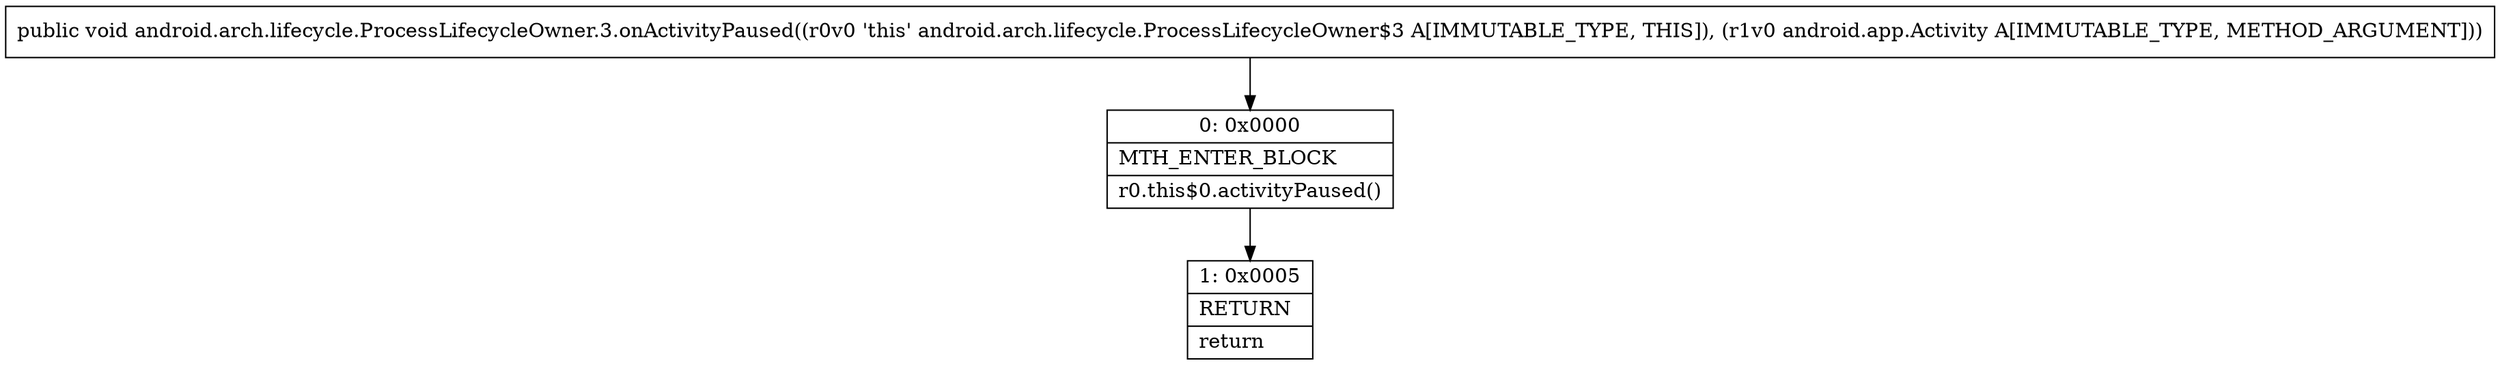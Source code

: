 digraph "CFG forandroid.arch.lifecycle.ProcessLifecycleOwner.3.onActivityPaused(Landroid\/app\/Activity;)V" {
Node_0 [shape=record,label="{0\:\ 0x0000|MTH_ENTER_BLOCK\l|r0.this$0.activityPaused()\l}"];
Node_1 [shape=record,label="{1\:\ 0x0005|RETURN\l|return\l}"];
MethodNode[shape=record,label="{public void android.arch.lifecycle.ProcessLifecycleOwner.3.onActivityPaused((r0v0 'this' android.arch.lifecycle.ProcessLifecycleOwner$3 A[IMMUTABLE_TYPE, THIS]), (r1v0 android.app.Activity A[IMMUTABLE_TYPE, METHOD_ARGUMENT])) }"];
MethodNode -> Node_0;
Node_0 -> Node_1;
}

